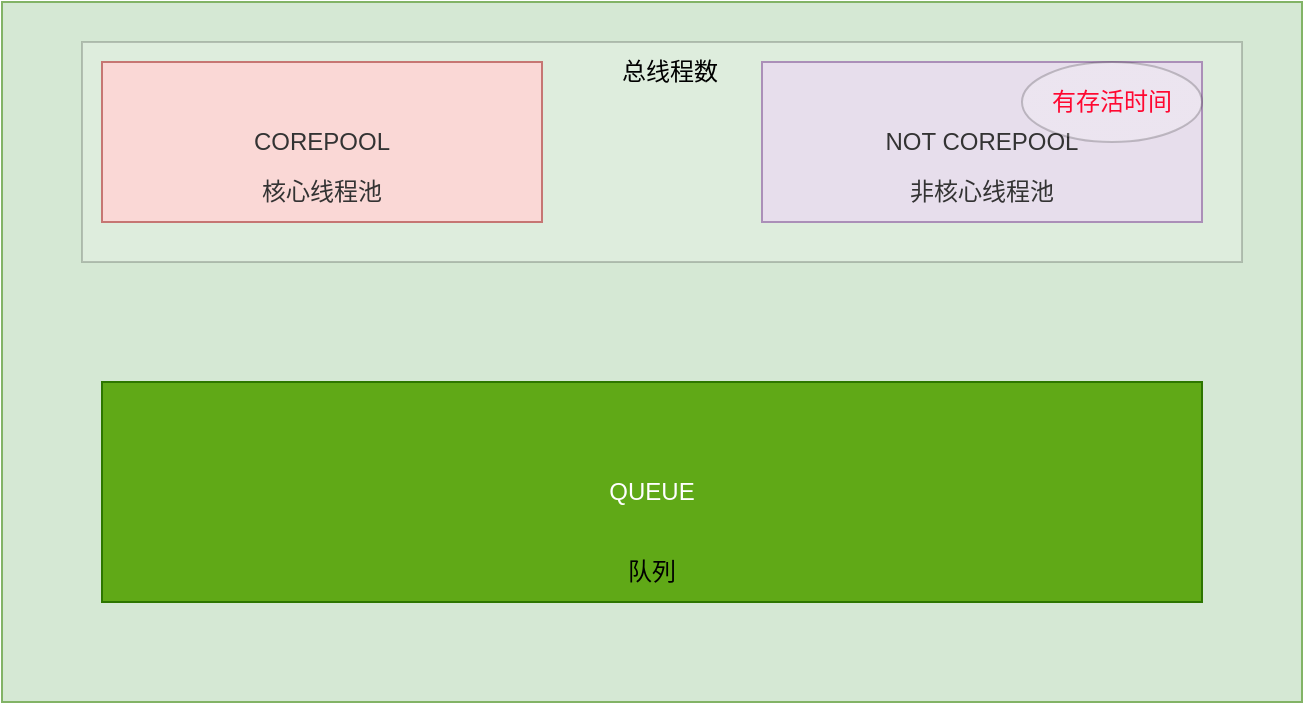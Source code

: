 <mxfile version="15.7.3" type="device"><diagram id="2efSGRf8_tGiahCFHyYu" name="第 1 页"><mxGraphModel dx="1048" dy="603" grid="1" gridSize="10" guides="1" tooltips="1" connect="1" arrows="1" fold="1" page="1" pageScale="1" pageWidth="827" pageHeight="1169" math="0" shadow="0"><root><mxCell id="0"/><mxCell id="1" parent="0"/><mxCell id="l95OuyWVrH3WyQIynuK4-1" value="" style="rounded=0;whiteSpace=wrap;html=1;fillColor=#d5e8d4;strokeColor=#82b366;" vertex="1" parent="1"><mxGeometry x="200" y="110" width="650" height="350" as="geometry"/></mxCell><mxCell id="l95OuyWVrH3WyQIynuK4-2" value="COREPOOL" style="rounded=0;whiteSpace=wrap;html=1;fillColor=#f8cecc;strokeColor=#b85450;" vertex="1" parent="1"><mxGeometry x="250" y="140" width="220" height="80" as="geometry"/></mxCell><mxCell id="l95OuyWVrH3WyQIynuK4-3" value="NOT COREPOOL" style="rounded=0;whiteSpace=wrap;html=1;fillColor=#e1d5e7;strokeColor=#9673a6;" vertex="1" parent="1"><mxGeometry x="580" y="140" width="220" height="80" as="geometry"/></mxCell><mxCell id="l95OuyWVrH3WyQIynuK4-4" value="QUEUE" style="rounded=0;whiteSpace=wrap;html=1;fillColor=#60a917;fontColor=#ffffff;strokeColor=#2D7600;" vertex="1" parent="1"><mxGeometry x="250" y="300" width="550" height="110" as="geometry"/></mxCell><mxCell id="l95OuyWVrH3WyQIynuK4-5" value="核心线程池" style="text;html=1;strokeColor=none;fillColor=none;align=center;verticalAlign=middle;whiteSpace=wrap;rounded=0;" vertex="1" parent="1"><mxGeometry x="325" y="190" width="70" height="30" as="geometry"/></mxCell><mxCell id="l95OuyWVrH3WyQIynuK4-6" value="非核心线程池" style="text;html=1;strokeColor=none;fillColor=none;align=center;verticalAlign=middle;whiteSpace=wrap;rounded=0;" vertex="1" parent="1"><mxGeometry x="645" y="190" width="90" height="30" as="geometry"/></mxCell><mxCell id="l95OuyWVrH3WyQIynuK4-9" value="" style="group;opacity=0;fillColor=#FFFFFF;gradientColor=#ffffff;gradientDirection=radial;" vertex="1" connectable="0" parent="1"><mxGeometry x="240" y="130" width="580" height="110" as="geometry"/></mxCell><mxCell id="l95OuyWVrH3WyQIynuK4-7" value="" style="rounded=0;whiteSpace=wrap;html=1;opacity=20;" vertex="1" parent="l95OuyWVrH3WyQIynuK4-9"><mxGeometry width="580" height="110" as="geometry"/></mxCell><mxCell id="l95OuyWVrH3WyQIynuK4-8" value="总线程数" style="text;html=1;strokeColor=none;fillColor=none;align=center;verticalAlign=middle;whiteSpace=wrap;rounded=0;" vertex="1" parent="l95OuyWVrH3WyQIynuK4-9"><mxGeometry x="264" width="60" height="30" as="geometry"/></mxCell><mxCell id="l95OuyWVrH3WyQIynuK4-11" value="&lt;font color=&quot;#ff0831&quot;&gt;有存活时间&lt;/font&gt;" style="ellipse;whiteSpace=wrap;html=1;fillColor=#FFFFFF;gradientColor=#ffffff;gradientDirection=radial;opacity=20;" vertex="1" parent="l95OuyWVrH3WyQIynuK4-9"><mxGeometry x="470" y="10" width="90" height="40" as="geometry"/></mxCell><mxCell id="l95OuyWVrH3WyQIynuK4-10" value="队列" style="text;html=1;strokeColor=none;fillColor=none;align=center;verticalAlign=middle;whiteSpace=wrap;rounded=0;opacity=20;" vertex="1" parent="1"><mxGeometry x="495" y="380" width="60" height="30" as="geometry"/></mxCell></root></mxGraphModel></diagram></mxfile>